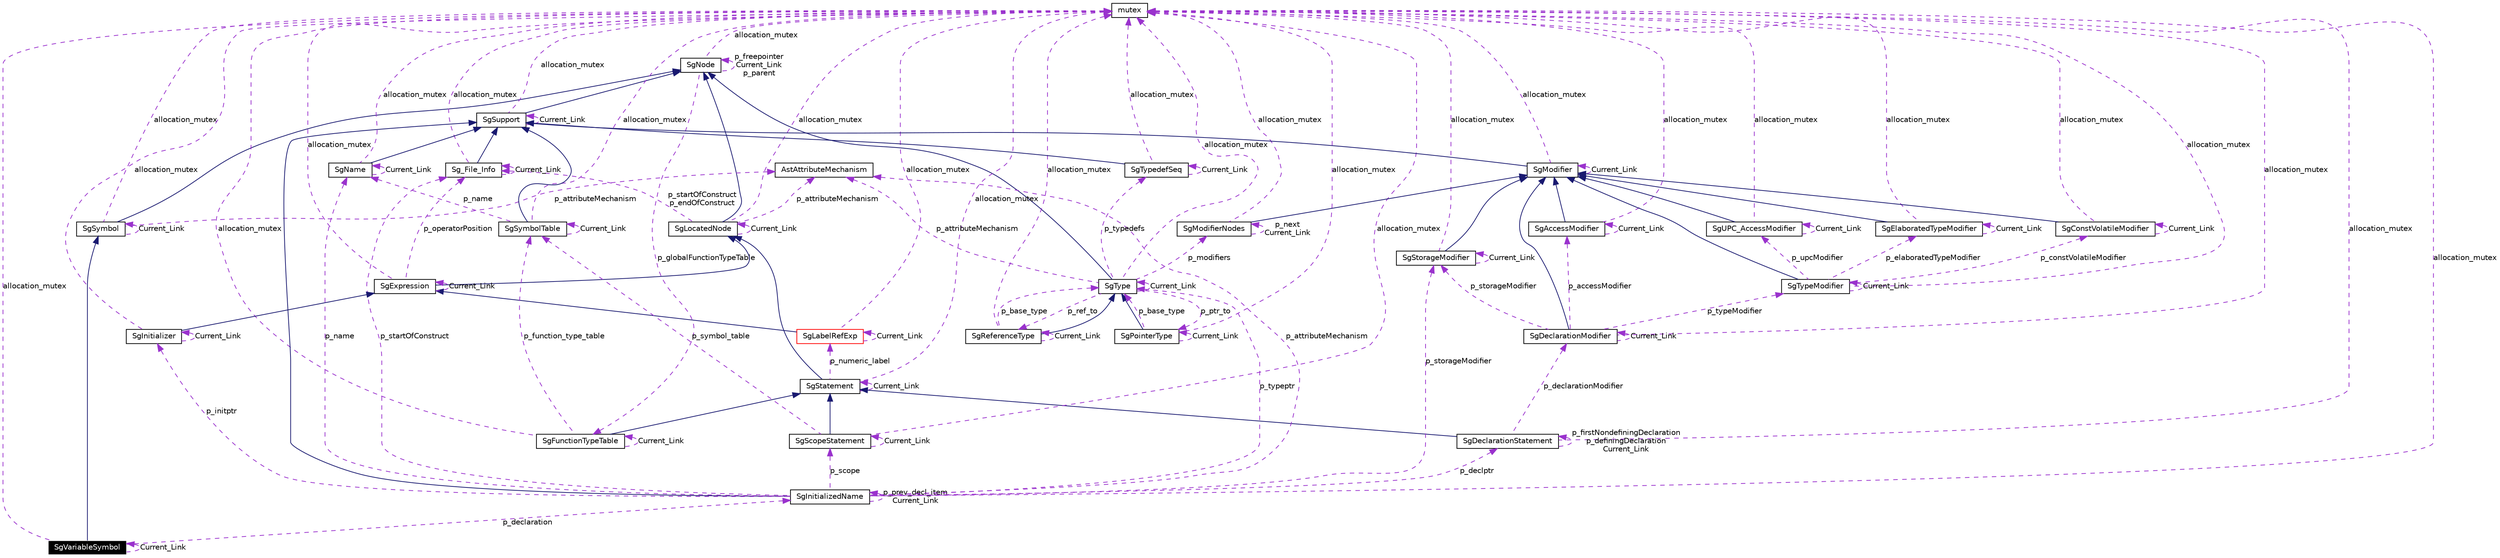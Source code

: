 digraph G
{
  edge [fontname="Helvetica",fontsize=10,labelfontname="Helvetica",labelfontsize=10];
  node [fontname="Helvetica",fontsize=10,shape=record];
  Node1 [label="SgVariableSymbol",height=0.2,width=0.4,color="white", fillcolor="black", style="filled" fontcolor="white"];
  Node2 -> Node1 [dir=back,color="midnightblue",fontsize=10,style="solid",fontname="Helvetica"];
  Node2 [label="SgSymbol",height=0.2,width=0.4,color="black",URL="$classSgSymbol.html"];
  Node3 -> Node2 [dir=back,color="midnightblue",fontsize=10,style="solid",fontname="Helvetica"];
  Node3 [label="SgNode",height=0.2,width=0.4,color="black",URL="$classSgNode.html"];
  Node4 -> Node3 [dir=back,color="darkorchid3",fontsize=10,style="dashed",label="p_globalFunctionTypeTable",fontname="Helvetica"];
  Node4 [label="SgFunctionTypeTable",height=0.2,width=0.4,color="black",URL="$classSgFunctionTypeTable.html"];
  Node5 -> Node4 [dir=back,color="midnightblue",fontsize=10,style="solid",fontname="Helvetica"];
  Node5 [label="SgStatement",height=0.2,width=0.4,color="black",URL="$classSgStatement.html"];
  Node6 -> Node5 [dir=back,color="midnightblue",fontsize=10,style="solid",fontname="Helvetica"];
  Node6 [label="SgLocatedNode",height=0.2,width=0.4,color="black",URL="$classSgLocatedNode.html"];
  Node3 -> Node6 [dir=back,color="midnightblue",fontsize=10,style="solid",fontname="Helvetica"];
  Node7 -> Node6 [dir=back,color="darkorchid3",fontsize=10,style="dashed",label="allocation_mutex",fontname="Helvetica"];
  Node7 [label="mutex",height=0.2,width=0.4,color="black",URL="$classmutex.html"];
  Node8 -> Node6 [dir=back,color="darkorchid3",fontsize=10,style="dashed",label="p_attributeMechanism",fontname="Helvetica"];
  Node8 [label="AstAttributeMechanism",height=0.2,width=0.4,color="black",URL="$classAstAttributeMechanism.html"];
  Node9 -> Node6 [dir=back,color="darkorchid3",fontsize=10,style="dashed",label="p_startOfConstruct\np_endOfConstruct",fontname="Helvetica"];
  Node9 [label="Sg_File_Info",height=0.2,width=0.4,color="black",URL="$classSg__File__Info.html"];
  Node10 -> Node9 [dir=back,color="midnightblue",fontsize=10,style="solid",fontname="Helvetica"];
  Node10 [label="SgSupport",height=0.2,width=0.4,color="black",URL="$classSgSupport.html"];
  Node3 -> Node10 [dir=back,color="midnightblue",fontsize=10,style="solid",fontname="Helvetica"];
  Node7 -> Node10 [dir=back,color="darkorchid3",fontsize=10,style="dashed",label="allocation_mutex",fontname="Helvetica"];
  Node10 -> Node10 [dir=back,color="darkorchid3",fontsize=10,style="dashed",label="Current_Link",fontname="Helvetica"];
  Node7 -> Node9 [dir=back,color="darkorchid3",fontsize=10,style="dashed",label="allocation_mutex",fontname="Helvetica"];
  Node9 -> Node9 [dir=back,color="darkorchid3",fontsize=10,style="dashed",label="Current_Link",fontname="Helvetica"];
  Node6 -> Node6 [dir=back,color="darkorchid3",fontsize=10,style="dashed",label="Current_Link",fontname="Helvetica"];
  Node11 -> Node5 [dir=back,color="darkorchid3",fontsize=10,style="dashed",label="p_numeric_label",fontname="Helvetica"];
  Node11 [label="SgLabelRefExp",height=0.2,width=0.4,color="red",URL="$classSgLabelRefExp.html"];
  Node12 -> Node11 [dir=back,color="midnightblue",fontsize=10,style="solid",fontname="Helvetica"];
  Node12 [label="SgExpression",height=0.2,width=0.4,color="black",URL="$classSgExpression.html"];
  Node6 -> Node12 [dir=back,color="midnightblue",fontsize=10,style="solid",fontname="Helvetica"];
  Node12 -> Node12 [dir=back,color="darkorchid3",fontsize=10,style="dashed",label="Current_Link",fontname="Helvetica"];
  Node7 -> Node12 [dir=back,color="darkorchid3",fontsize=10,style="dashed",label="allocation_mutex",fontname="Helvetica"];
  Node9 -> Node12 [dir=back,color="darkorchid3",fontsize=10,style="dashed",label="p_operatorPosition",fontname="Helvetica"];
  Node11 -> Node11 [dir=back,color="darkorchid3",fontsize=10,style="dashed",label="Current_Link",fontname="Helvetica"];
  Node7 -> Node11 [dir=back,color="darkorchid3",fontsize=10,style="dashed",label="allocation_mutex",fontname="Helvetica"];
  Node5 -> Node5 [dir=back,color="darkorchid3",fontsize=10,style="dashed",label="Current_Link",fontname="Helvetica"];
  Node7 -> Node5 [dir=back,color="darkorchid3",fontsize=10,style="dashed",label="allocation_mutex",fontname="Helvetica"];
  Node4 -> Node4 [dir=back,color="darkorchid3",fontsize=10,style="dashed",label="Current_Link",fontname="Helvetica"];
  Node7 -> Node4 [dir=back,color="darkorchid3",fontsize=10,style="dashed",label="allocation_mutex",fontname="Helvetica"];
  Node13 -> Node4 [dir=back,color="darkorchid3",fontsize=10,style="dashed",label="p_function_type_table",fontname="Helvetica"];
  Node13 [label="SgSymbolTable",height=0.2,width=0.4,color="black",URL="$classSgSymbolTable.html"];
  Node10 -> Node13 [dir=back,color="midnightblue",fontsize=10,style="solid",fontname="Helvetica"];
  Node7 -> Node13 [dir=back,color="darkorchid3",fontsize=10,style="dashed",label="allocation_mutex",fontname="Helvetica"];
  Node14 -> Node13 [dir=back,color="darkorchid3",fontsize=10,style="dashed",label="p_name",fontname="Helvetica"];
  Node14 [label="SgName",height=0.2,width=0.4,color="black",URL="$classSgName.html"];
  Node10 -> Node14 [dir=back,color="midnightblue",fontsize=10,style="solid",fontname="Helvetica"];
  Node7 -> Node14 [dir=back,color="darkorchid3",fontsize=10,style="dashed",label="allocation_mutex",fontname="Helvetica"];
  Node14 -> Node14 [dir=back,color="darkorchid3",fontsize=10,style="dashed",label="Current_Link",fontname="Helvetica"];
  Node13 -> Node13 [dir=back,color="darkorchid3",fontsize=10,style="dashed",label="Current_Link",fontname="Helvetica"];
  Node3 -> Node3 [dir=back,color="darkorchid3",fontsize=10,style="dashed",label="p_freepointer\nCurrent_Link\np_parent",fontname="Helvetica"];
  Node7 -> Node3 [dir=back,color="darkorchid3",fontsize=10,style="dashed",label="allocation_mutex",fontname="Helvetica"];
  Node7 -> Node2 [dir=back,color="darkorchid3",fontsize=10,style="dashed",label="allocation_mutex",fontname="Helvetica"];
  Node8 -> Node2 [dir=back,color="darkorchid3",fontsize=10,style="dashed",label="p_attributeMechanism",fontname="Helvetica"];
  Node2 -> Node2 [dir=back,color="darkorchid3",fontsize=10,style="dashed",label="Current_Link",fontname="Helvetica"];
  Node15 -> Node1 [dir=back,color="darkorchid3",fontsize=10,style="dashed",label="p_declaration",fontname="Helvetica"];
  Node15 [label="SgInitializedName",height=0.2,width=0.4,color="black",URL="$classSgInitializedName.html"];
  Node10 -> Node15 [dir=back,color="midnightblue",fontsize=10,style="solid",fontname="Helvetica"];
  Node16 -> Node15 [dir=back,color="darkorchid3",fontsize=10,style="dashed",label="p_initptr",fontname="Helvetica"];
  Node16 [label="SgInitializer",height=0.2,width=0.4,color="black",URL="$classSgInitializer.html"];
  Node12 -> Node16 [dir=back,color="midnightblue",fontsize=10,style="solid",fontname="Helvetica"];
  Node16 -> Node16 [dir=back,color="darkorchid3",fontsize=10,style="dashed",label="Current_Link",fontname="Helvetica"];
  Node7 -> Node16 [dir=back,color="darkorchid3",fontsize=10,style="dashed",label="allocation_mutex",fontname="Helvetica"];
  Node7 -> Node15 [dir=back,color="darkorchid3",fontsize=10,style="dashed",label="allocation_mutex",fontname="Helvetica"];
  Node15 -> Node15 [dir=back,color="darkorchid3",fontsize=10,style="dashed",label="p_prev_decl_item\nCurrent_Link",fontname="Helvetica"];
  Node17 -> Node15 [dir=back,color="darkorchid3",fontsize=10,style="dashed",label="p_storageModifier",fontname="Helvetica"];
  Node17 [label="SgStorageModifier",height=0.2,width=0.4,color="black",URL="$classSgStorageModifier.html"];
  Node18 -> Node17 [dir=back,color="midnightblue",fontsize=10,style="solid",fontname="Helvetica"];
  Node18 [label="SgModifier",height=0.2,width=0.4,color="black",URL="$classSgModifier.html"];
  Node10 -> Node18 [dir=back,color="midnightblue",fontsize=10,style="solid",fontname="Helvetica"];
  Node7 -> Node18 [dir=back,color="darkorchid3",fontsize=10,style="dashed",label="allocation_mutex",fontname="Helvetica"];
  Node18 -> Node18 [dir=back,color="darkorchid3",fontsize=10,style="dashed",label="Current_Link",fontname="Helvetica"];
  Node7 -> Node17 [dir=back,color="darkorchid3",fontsize=10,style="dashed",label="allocation_mutex",fontname="Helvetica"];
  Node17 -> Node17 [dir=back,color="darkorchid3",fontsize=10,style="dashed",label="Current_Link",fontname="Helvetica"];
  Node8 -> Node15 [dir=back,color="darkorchid3",fontsize=10,style="dashed",label="p_attributeMechanism",fontname="Helvetica"];
  Node19 -> Node15 [dir=back,color="darkorchid3",fontsize=10,style="dashed",label="p_scope",fontname="Helvetica"];
  Node19 [label="SgScopeStatement",height=0.2,width=0.4,color="black",URL="$classSgScopeStatement.html"];
  Node5 -> Node19 [dir=back,color="midnightblue",fontsize=10,style="solid",fontname="Helvetica"];
  Node7 -> Node19 [dir=back,color="darkorchid3",fontsize=10,style="dashed",label="allocation_mutex",fontname="Helvetica"];
  Node19 -> Node19 [dir=back,color="darkorchid3",fontsize=10,style="dashed",label="Current_Link",fontname="Helvetica"];
  Node13 -> Node19 [dir=back,color="darkorchid3",fontsize=10,style="dashed",label="p_symbol_table",fontname="Helvetica"];
  Node20 -> Node15 [dir=back,color="darkorchid3",fontsize=10,style="dashed",label="p_typeptr",fontname="Helvetica"];
  Node20 [label="SgType",height=0.2,width=0.4,color="black",URL="$classSgType.html"];
  Node3 -> Node20 [dir=back,color="midnightblue",fontsize=10,style="solid",fontname="Helvetica"];
  Node21 -> Node20 [dir=back,color="darkorchid3",fontsize=10,style="dashed",label="p_ptr_to",fontname="Helvetica"];
  Node21 [label="SgPointerType",height=0.2,width=0.4,color="black",URL="$classSgPointerType.html"];
  Node20 -> Node21 [dir=back,color="midnightblue",fontsize=10,style="solid",fontname="Helvetica"];
  Node21 -> Node21 [dir=back,color="darkorchid3",fontsize=10,style="dashed",label="Current_Link",fontname="Helvetica"];
  Node7 -> Node21 [dir=back,color="darkorchid3",fontsize=10,style="dashed",label="allocation_mutex",fontname="Helvetica"];
  Node20 -> Node21 [dir=back,color="darkorchid3",fontsize=10,style="dashed",label="p_base_type",fontname="Helvetica"];
  Node22 -> Node20 [dir=back,color="darkorchid3",fontsize=10,style="dashed",label="p_ref_to",fontname="Helvetica"];
  Node22 [label="SgReferenceType",height=0.2,width=0.4,color="black",URL="$classSgReferenceType.html"];
  Node20 -> Node22 [dir=back,color="midnightblue",fontsize=10,style="solid",fontname="Helvetica"];
  Node22 -> Node22 [dir=back,color="darkorchid3",fontsize=10,style="dashed",label="Current_Link",fontname="Helvetica"];
  Node7 -> Node22 [dir=back,color="darkorchid3",fontsize=10,style="dashed",label="allocation_mutex",fontname="Helvetica"];
  Node20 -> Node22 [dir=back,color="darkorchid3",fontsize=10,style="dashed",label="p_base_type",fontname="Helvetica"];
  Node23 -> Node20 [dir=back,color="darkorchid3",fontsize=10,style="dashed",label="p_modifiers",fontname="Helvetica"];
  Node23 [label="SgModifierNodes",height=0.2,width=0.4,color="black",URL="$classSgModifierNodes.html"];
  Node18 -> Node23 [dir=back,color="midnightblue",fontsize=10,style="solid",fontname="Helvetica"];
  Node23 -> Node23 [dir=back,color="darkorchid3",fontsize=10,style="dashed",label="p_next\nCurrent_Link",fontname="Helvetica"];
  Node7 -> Node23 [dir=back,color="darkorchid3",fontsize=10,style="dashed",label="allocation_mutex",fontname="Helvetica"];
  Node7 -> Node20 [dir=back,color="darkorchid3",fontsize=10,style="dashed",label="allocation_mutex",fontname="Helvetica"];
  Node8 -> Node20 [dir=back,color="darkorchid3",fontsize=10,style="dashed",label="p_attributeMechanism",fontname="Helvetica"];
  Node24 -> Node20 [dir=back,color="darkorchid3",fontsize=10,style="dashed",label="p_typedefs",fontname="Helvetica"];
  Node24 [label="SgTypedefSeq",height=0.2,width=0.4,color="black",URL="$classSgTypedefSeq.html"];
  Node10 -> Node24 [dir=back,color="midnightblue",fontsize=10,style="solid",fontname="Helvetica"];
  Node7 -> Node24 [dir=back,color="darkorchid3",fontsize=10,style="dashed",label="allocation_mutex",fontname="Helvetica"];
  Node24 -> Node24 [dir=back,color="darkorchid3",fontsize=10,style="dashed",label="Current_Link",fontname="Helvetica"];
  Node20 -> Node20 [dir=back,color="darkorchid3",fontsize=10,style="dashed",label="Current_Link",fontname="Helvetica"];
  Node14 -> Node15 [dir=back,color="darkorchid3",fontsize=10,style="dashed",label="p_name",fontname="Helvetica"];
  Node25 -> Node15 [dir=back,color="darkorchid3",fontsize=10,style="dashed",label="p_declptr",fontname="Helvetica"];
  Node25 [label="SgDeclarationStatement",height=0.2,width=0.4,color="black",URL="$classSgDeclarationStatement.html"];
  Node5 -> Node25 [dir=back,color="midnightblue",fontsize=10,style="solid",fontname="Helvetica"];
  Node26 -> Node25 [dir=back,color="darkorchid3",fontsize=10,style="dashed",label="p_declarationModifier",fontname="Helvetica"];
  Node26 [label="SgDeclarationModifier",height=0.2,width=0.4,color="black",URL="$classSgDeclarationModifier.html"];
  Node18 -> Node26 [dir=back,color="midnightblue",fontsize=10,style="solid",fontname="Helvetica"];
  Node27 -> Node26 [dir=back,color="darkorchid3",fontsize=10,style="dashed",label="p_typeModifier",fontname="Helvetica"];
  Node27 [label="SgTypeModifier",height=0.2,width=0.4,color="black",URL="$classSgTypeModifier.html"];
  Node18 -> Node27 [dir=back,color="midnightblue",fontsize=10,style="solid",fontname="Helvetica"];
  Node28 -> Node27 [dir=back,color="darkorchid3",fontsize=10,style="dashed",label="p_elaboratedTypeModifier",fontname="Helvetica"];
  Node28 [label="SgElaboratedTypeModifier",height=0.2,width=0.4,color="black",URL="$classSgElaboratedTypeModifier.html"];
  Node18 -> Node28 [dir=back,color="midnightblue",fontsize=10,style="solid",fontname="Helvetica"];
  Node28 -> Node28 [dir=back,color="darkorchid3",fontsize=10,style="dashed",label="Current_Link",fontname="Helvetica"];
  Node7 -> Node28 [dir=back,color="darkorchid3",fontsize=10,style="dashed",label="allocation_mutex",fontname="Helvetica"];
  Node27 -> Node27 [dir=back,color="darkorchid3",fontsize=10,style="dashed",label="Current_Link",fontname="Helvetica"];
  Node29 -> Node27 [dir=back,color="darkorchid3",fontsize=10,style="dashed",label="p_constVolatileModifier",fontname="Helvetica"];
  Node29 [label="SgConstVolatileModifier",height=0.2,width=0.4,color="black",URL="$classSgConstVolatileModifier.html"];
  Node18 -> Node29 [dir=back,color="midnightblue",fontsize=10,style="solid",fontname="Helvetica"];
  Node29 -> Node29 [dir=back,color="darkorchid3",fontsize=10,style="dashed",label="Current_Link",fontname="Helvetica"];
  Node7 -> Node29 [dir=back,color="darkorchid3",fontsize=10,style="dashed",label="allocation_mutex",fontname="Helvetica"];
  Node7 -> Node27 [dir=back,color="darkorchid3",fontsize=10,style="dashed",label="allocation_mutex",fontname="Helvetica"];
  Node30 -> Node27 [dir=back,color="darkorchid3",fontsize=10,style="dashed",label="p_upcModifier",fontname="Helvetica"];
  Node30 [label="SgUPC_AccessModifier",height=0.2,width=0.4,color="black",URL="$classSgUPC__AccessModifier.html"];
  Node18 -> Node30 [dir=back,color="midnightblue",fontsize=10,style="solid",fontname="Helvetica"];
  Node7 -> Node30 [dir=back,color="darkorchid3",fontsize=10,style="dashed",label="allocation_mutex",fontname="Helvetica"];
  Node30 -> Node30 [dir=back,color="darkorchid3",fontsize=10,style="dashed",label="Current_Link",fontname="Helvetica"];
  Node26 -> Node26 [dir=back,color="darkorchid3",fontsize=10,style="dashed",label="Current_Link",fontname="Helvetica"];
  Node7 -> Node26 [dir=back,color="darkorchid3",fontsize=10,style="dashed",label="allocation_mutex",fontname="Helvetica"];
  Node17 -> Node26 [dir=back,color="darkorchid3",fontsize=10,style="dashed",label="p_storageModifier",fontname="Helvetica"];
  Node31 -> Node26 [dir=back,color="darkorchid3",fontsize=10,style="dashed",label="p_accessModifier",fontname="Helvetica"];
  Node31 [label="SgAccessModifier",height=0.2,width=0.4,color="black",URL="$classSgAccessModifier.html"];
  Node18 -> Node31 [dir=back,color="midnightblue",fontsize=10,style="solid",fontname="Helvetica"];
  Node7 -> Node31 [dir=back,color="darkorchid3",fontsize=10,style="dashed",label="allocation_mutex",fontname="Helvetica"];
  Node31 -> Node31 [dir=back,color="darkorchid3",fontsize=10,style="dashed",label="Current_Link",fontname="Helvetica"];
  Node7 -> Node25 [dir=back,color="darkorchid3",fontsize=10,style="dashed",label="allocation_mutex",fontname="Helvetica"];
  Node25 -> Node25 [dir=back,color="darkorchid3",fontsize=10,style="dashed",label="p_firstNondefiningDeclaration\np_definingDeclaration\nCurrent_Link",fontname="Helvetica"];
  Node9 -> Node15 [dir=back,color="darkorchid3",fontsize=10,style="dashed",label="p_startOfConstruct",fontname="Helvetica"];
  Node7 -> Node1 [dir=back,color="darkorchid3",fontsize=10,style="dashed",label="allocation_mutex",fontname="Helvetica"];
  Node1 -> Node1 [dir=back,color="darkorchid3",fontsize=10,style="dashed",label="Current_Link",fontname="Helvetica"];
}
